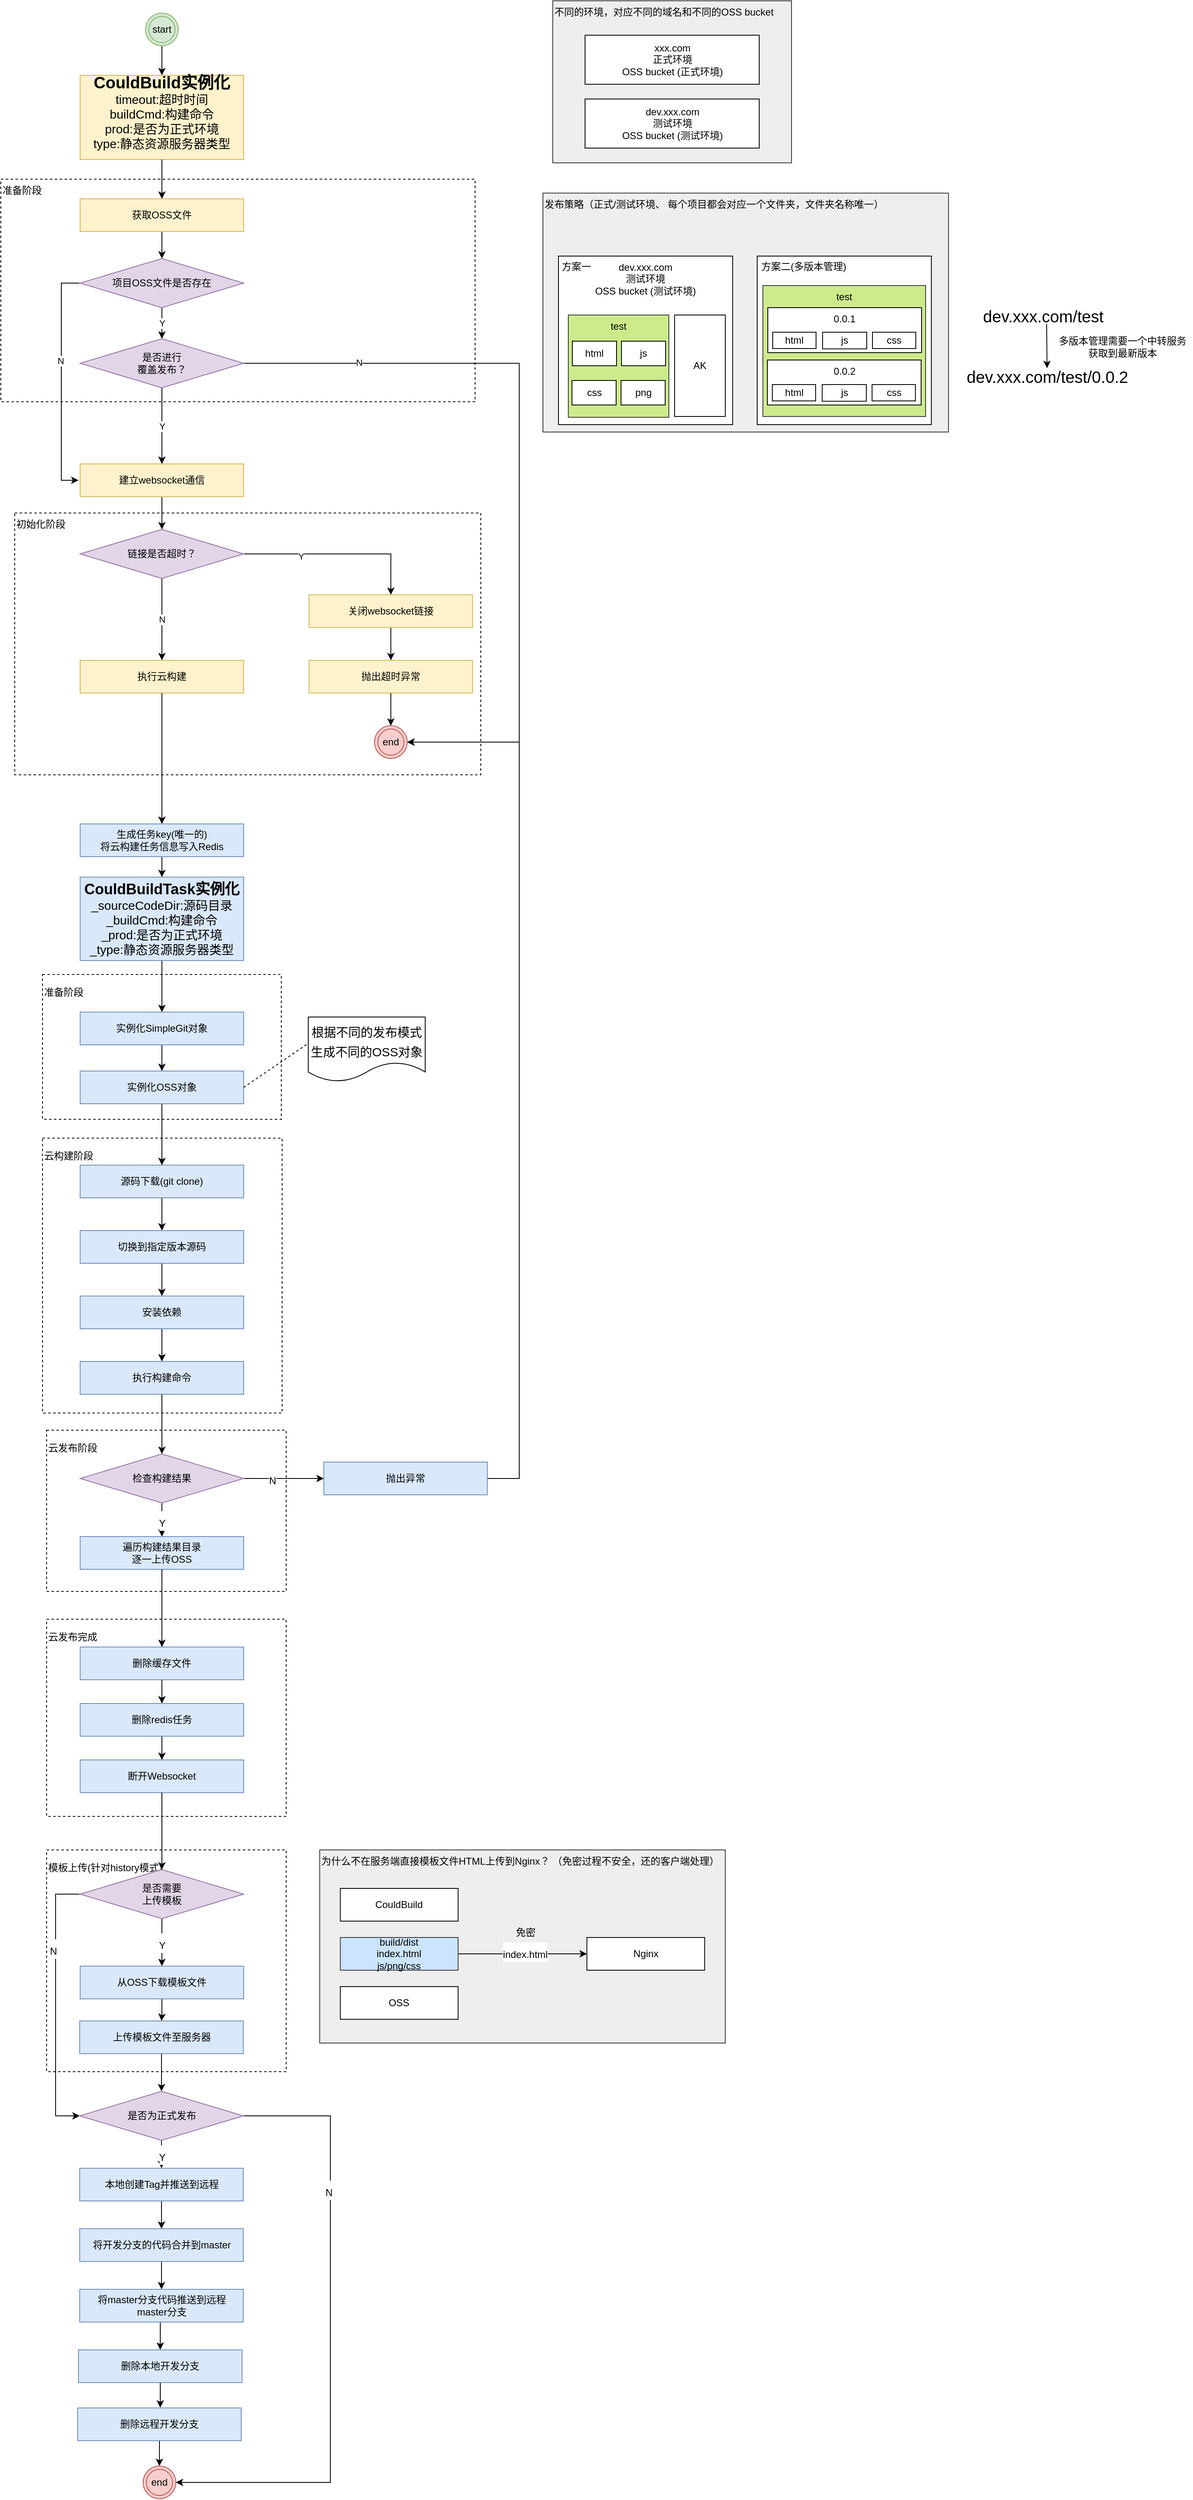 <mxfile pages="2">
    <diagram id="IBQZI41ahbL6v4eiihAE" name="Page-1">
        <mxGraphModel dx="756" dy="567" grid="0" gridSize="10" guides="1" tooltips="1" connect="1" arrows="1" fold="1" page="1" pageScale="1" pageWidth="827" pageHeight="1169" math="0" shadow="0">
            <root>
                <mxCell id="0"/>
                <mxCell id="1" parent="0"/>
                <mxCell id="qSnYGOkir1fBpxPiwANk-56" value="&lt;span style=&quot;font-size: 12px&quot;&gt;云发布阶段&lt;/span&gt;" style="rounded=0;whiteSpace=wrap;html=1;dashed=1;fontSize=20;align=left;verticalAlign=top;" parent="1" vertex="1">
                    <mxGeometry x="159" y="1772" width="293" height="197" as="geometry"/>
                </mxCell>
                <mxCell id="qSnYGOkir1fBpxPiwANk-53" value="&lt;font style=&quot;font-size: 12px ; line-height: 0%&quot;&gt;云构建阶段&lt;/font&gt;" style="rounded=0;whiteSpace=wrap;html=1;dashed=1;fontSize=20;align=left;verticalAlign=top;" parent="1" vertex="1">
                    <mxGeometry x="154" y="1415" width="293" height="336" as="geometry"/>
                </mxCell>
                <mxCell id="qSnYGOkir1fBpxPiwANk-46" value="&lt;font style=&quot;font-size: 12px&quot;&gt;准备阶段&lt;/font&gt;" style="rounded=0;whiteSpace=wrap;html=1;fontSize=20;align=left;dashed=1;verticalAlign=top;" parent="1" vertex="1">
                    <mxGeometry x="154" y="1215" width="292" height="177" as="geometry"/>
                </mxCell>
                <mxCell id="qSnYGOkir1fBpxPiwANk-4" value="不同的环境，对应不同的域名和不同的OSS bucket" style="rounded=0;whiteSpace=wrap;html=1;align=left;verticalAlign=top;fillColor=#eeeeee;strokeColor=#36393d;" parent="1" vertex="1">
                    <mxGeometry x="778" y="25" width="292" height="198" as="geometry"/>
                </mxCell>
                <mxCell id="m2YZCSiyMXtV6KDsE4Pd-18" value="初始化阶段" style="rounded=0;whiteSpace=wrap;html=1;align=left;verticalAlign=top;dashed=1;" parent="1" vertex="1">
                    <mxGeometry x="120" y="651" width="570" height="320" as="geometry"/>
                </mxCell>
                <mxCell id="m2YZCSiyMXtV6KDsE4Pd-10" value="" style="edgeStyle=orthogonalEdgeStyle;rounded=0;orthogonalLoop=1;jettySize=auto;html=1;" parent="1" source="m2YZCSiyMXtV6KDsE4Pd-1" target="m2YZCSiyMXtV6KDsE4Pd-2" edge="1">
                    <mxGeometry relative="1" as="geometry"/>
                </mxCell>
                <mxCell id="m2YZCSiyMXtV6KDsE4Pd-1" value="start" style="ellipse;shape=doubleEllipse;whiteSpace=wrap;html=1;aspect=fixed;fillColor=#d5e8d4;strokeColor=#82b366;" parent="1" vertex="1">
                    <mxGeometry x="280" y="40" width="40" height="40" as="geometry"/>
                </mxCell>
                <mxCell id="m2YZCSiyMXtV6KDsE4Pd-2" value="&lt;font&gt;&lt;b style=&quot;font-size: 20px&quot;&gt;CouldBuild实例化&lt;/b&gt;&lt;br&gt;&lt;font style=&quot;font-size: 15px&quot;&gt;timeout:超时时间&lt;br&gt;&lt;/font&gt;&lt;span style=&quot;font-size: 15px&quot;&gt;buildCmd:构建命令&lt;br&gt;&lt;/span&gt;&lt;font style=&quot;font-size: 15px&quot;&gt;prod:是否为正式环境&lt;br&gt;type:静态资源服务器类型&lt;br&gt;&lt;/font&gt;&lt;br&gt;&lt;/font&gt;" style="rounded=0;whiteSpace=wrap;html=1;fillColor=#fff2cc;strokeColor=#d6b656;" parent="1" vertex="1">
                    <mxGeometry x="200" y="116" width="200" height="103" as="geometry"/>
                </mxCell>
                <mxCell id="m2YZCSiyMXtV6KDsE4Pd-12" value="" style="edgeStyle=orthogonalEdgeStyle;rounded=0;orthogonalLoop=1;jettySize=auto;html=1;" parent="1" source="m2YZCSiyMXtV6KDsE4Pd-3" target="m2YZCSiyMXtV6KDsE4Pd-4" edge="1">
                    <mxGeometry relative="1" as="geometry"/>
                </mxCell>
                <mxCell id="m2YZCSiyMXtV6KDsE4Pd-3" value="建立websocket通信" style="rounded=0;whiteSpace=wrap;html=1;fillColor=#fff2cc;strokeColor=#d6b656;" parent="1" vertex="1">
                    <mxGeometry x="200" y="591" width="200" height="40" as="geometry"/>
                </mxCell>
                <mxCell id="m2YZCSiyMXtV6KDsE4Pd-13" value="N" style="edgeStyle=orthogonalEdgeStyle;rounded=0;orthogonalLoop=1;jettySize=auto;html=1;" parent="1" source="m2YZCSiyMXtV6KDsE4Pd-4" target="m2YZCSiyMXtV6KDsE4Pd-9" edge="1">
                    <mxGeometry relative="1" as="geometry"/>
                </mxCell>
                <mxCell id="m2YZCSiyMXtV6KDsE4Pd-14" style="edgeStyle=orthogonalEdgeStyle;rounded=0;orthogonalLoop=1;jettySize=auto;html=1;exitX=1;exitY=0.5;exitDx=0;exitDy=0;" parent="1" source="m2YZCSiyMXtV6KDsE4Pd-4" target="m2YZCSiyMXtV6KDsE4Pd-5" edge="1">
                    <mxGeometry relative="1" as="geometry"/>
                </mxCell>
                <mxCell id="m2YZCSiyMXtV6KDsE4Pd-17" value="Y" style="edgeLabel;html=1;align=center;verticalAlign=middle;resizable=0;points=[];" parent="m2YZCSiyMXtV6KDsE4Pd-14" vertex="1" connectable="0">
                    <mxGeometry x="-0.393" y="-3" relative="1" as="geometry">
                        <mxPoint as="offset"/>
                    </mxGeometry>
                </mxCell>
                <mxCell id="m2YZCSiyMXtV6KDsE4Pd-4" value="链接是否超时？" style="rhombus;whiteSpace=wrap;html=1;fillColor=#e1d5e7;strokeColor=#9673a6;" parent="1" vertex="1">
                    <mxGeometry x="200" y="671" width="200" height="60" as="geometry"/>
                </mxCell>
                <mxCell id="m2YZCSiyMXtV6KDsE4Pd-15" value="" style="edgeStyle=orthogonalEdgeStyle;rounded=0;orthogonalLoop=1;jettySize=auto;html=1;" parent="1" source="m2YZCSiyMXtV6KDsE4Pd-5" target="m2YZCSiyMXtV6KDsE4Pd-6" edge="1">
                    <mxGeometry relative="1" as="geometry"/>
                </mxCell>
                <mxCell id="m2YZCSiyMXtV6KDsE4Pd-5" value="关闭websocket链接" style="rounded=0;whiteSpace=wrap;html=1;fillColor=#fff2cc;strokeColor=#d6b656;" parent="1" vertex="1">
                    <mxGeometry x="480" y="751" width="200" height="40" as="geometry"/>
                </mxCell>
                <mxCell id="m2YZCSiyMXtV6KDsE4Pd-16" value="" style="edgeStyle=orthogonalEdgeStyle;rounded=0;orthogonalLoop=1;jettySize=auto;html=1;" parent="1" source="m2YZCSiyMXtV6KDsE4Pd-6" target="m2YZCSiyMXtV6KDsE4Pd-7" edge="1">
                    <mxGeometry relative="1" as="geometry"/>
                </mxCell>
                <mxCell id="m2YZCSiyMXtV6KDsE4Pd-6" value="抛出超时异常" style="rounded=0;whiteSpace=wrap;html=1;fillColor=#fff2cc;strokeColor=#d6b656;" parent="1" vertex="1">
                    <mxGeometry x="480" y="831" width="200" height="40" as="geometry"/>
                </mxCell>
                <mxCell id="m2YZCSiyMXtV6KDsE4Pd-7" value="end" style="ellipse;shape=doubleEllipse;whiteSpace=wrap;html=1;aspect=fixed;fillColor=#f8cecc;strokeColor=#b85450;" parent="1" vertex="1">
                    <mxGeometry x="560" y="911" width="40" height="40" as="geometry"/>
                </mxCell>
                <mxCell id="m2YZCSiyMXtV6KDsE4Pd-27" style="edgeStyle=orthogonalEdgeStyle;rounded=0;orthogonalLoop=1;jettySize=auto;html=1;exitX=0.5;exitY=1;exitDx=0;exitDy=0;" parent="1" source="m2YZCSiyMXtV6KDsE4Pd-9" target="m2YZCSiyMXtV6KDsE4Pd-19" edge="1">
                    <mxGeometry relative="1" as="geometry"/>
                </mxCell>
                <mxCell id="m2YZCSiyMXtV6KDsE4Pd-9" value="执行云构建" style="rounded=0;whiteSpace=wrap;html=1;fillColor=#fff2cc;strokeColor=#d6b656;" parent="1" vertex="1">
                    <mxGeometry x="200" y="831" width="200" height="40" as="geometry"/>
                </mxCell>
                <mxCell id="m2YZCSiyMXtV6KDsE4Pd-28" value="" style="edgeStyle=orthogonalEdgeStyle;rounded=0;orthogonalLoop=1;jettySize=auto;html=1;" parent="1" source="m2YZCSiyMXtV6KDsE4Pd-19" target="m2YZCSiyMXtV6KDsE4Pd-20" edge="1">
                    <mxGeometry relative="1" as="geometry"/>
                </mxCell>
                <mxCell id="m2YZCSiyMXtV6KDsE4Pd-19" value="生成任务key(唯一的)&lt;br&gt;将云构建任务信息写入Redis" style="rounded=0;whiteSpace=wrap;html=1;fillColor=#dae8fc;strokeColor=#6c8ebf;" parent="1" vertex="1">
                    <mxGeometry x="200" y="1031" width="200" height="40" as="geometry"/>
                </mxCell>
                <mxCell id="m2YZCSiyMXtV6KDsE4Pd-29" value="" style="edgeStyle=orthogonalEdgeStyle;rounded=0;orthogonalLoop=1;jettySize=auto;html=1;" parent="1" source="m2YZCSiyMXtV6KDsE4Pd-20" target="m2YZCSiyMXtV6KDsE4Pd-21" edge="1">
                    <mxGeometry relative="1" as="geometry"/>
                </mxCell>
                <mxCell id="m2YZCSiyMXtV6KDsE4Pd-20" value="&lt;font&gt;&lt;b&gt;&lt;font style=&quot;font-size: 18px&quot;&gt;CouldBuildTask实例化&lt;/font&gt;&lt;/b&gt;&lt;br&gt;&lt;font style=&quot;font-size: 15px&quot;&gt;_sourceCodeDir:源码目录&lt;br&gt;&lt;/font&gt;&lt;span style=&quot;font-size: 15px&quot;&gt;_buildCmd:构建命令&lt;br&gt;&lt;/span&gt;&lt;font style=&quot;font-size: 15px&quot;&gt;_prod:是否为正式环境&lt;br&gt;&lt;/font&gt;&lt;span style=&quot;font-size: 15px&quot;&gt;_type:静态资源服务器类型&lt;/span&gt;&lt;br style=&quot;font-size: 15px&quot;&gt;&lt;/font&gt;" style="rounded=0;whiteSpace=wrap;html=1;fillColor=#dae8fc;strokeColor=#6c8ebf;" parent="1" vertex="1">
                    <mxGeometry x="200" y="1096" width="200" height="102" as="geometry"/>
                </mxCell>
                <mxCell id="qSnYGOkir1fBpxPiwANk-52" style="edgeStyle=orthogonalEdgeStyle;rounded=0;orthogonalLoop=1;jettySize=auto;html=1;entryX=0.5;entryY=0;entryDx=0;entryDy=0;fontSize=20;" parent="1" source="m2YZCSiyMXtV6KDsE4Pd-21" target="qSnYGOkir1fBpxPiwANk-44" edge="1">
                    <mxGeometry relative="1" as="geometry"/>
                </mxCell>
                <mxCell id="m2YZCSiyMXtV6KDsE4Pd-21" value="实例化SimpleGit对象" style="rounded=0;whiteSpace=wrap;html=1;fillColor=#dae8fc;strokeColor=#6c8ebf;" parent="1" vertex="1">
                    <mxGeometry x="200" y="1261" width="200" height="40" as="geometry"/>
                </mxCell>
                <mxCell id="m2YZCSiyMXtV6KDsE4Pd-31" value="" style="edgeStyle=orthogonalEdgeStyle;rounded=0;orthogonalLoop=1;jettySize=auto;html=1;" parent="1" source="m2YZCSiyMXtV6KDsE4Pd-22" target="m2YZCSiyMXtV6KDsE4Pd-23" edge="1">
                    <mxGeometry relative="1" as="geometry"/>
                </mxCell>
                <mxCell id="m2YZCSiyMXtV6KDsE4Pd-22" value="源码下载(git clone)" style="rounded=0;whiteSpace=wrap;html=1;fillColor=#dae8fc;strokeColor=#6c8ebf;" parent="1" vertex="1">
                    <mxGeometry x="200" y="1448" width="200" height="40" as="geometry"/>
                </mxCell>
                <mxCell id="m2YZCSiyMXtV6KDsE4Pd-32" value="" style="edgeStyle=orthogonalEdgeStyle;rounded=0;orthogonalLoop=1;jettySize=auto;html=1;" parent="1" source="m2YZCSiyMXtV6KDsE4Pd-23" target="m2YZCSiyMXtV6KDsE4Pd-24" edge="1">
                    <mxGeometry relative="1" as="geometry"/>
                </mxCell>
                <mxCell id="m2YZCSiyMXtV6KDsE4Pd-23" value="切换到指定版本源码" style="rounded=0;whiteSpace=wrap;html=1;fillColor=#dae8fc;strokeColor=#6c8ebf;" parent="1" vertex="1">
                    <mxGeometry x="200" y="1528" width="200" height="40" as="geometry"/>
                </mxCell>
                <mxCell id="m2YZCSiyMXtV6KDsE4Pd-33" value="" style="edgeStyle=orthogonalEdgeStyle;rounded=0;orthogonalLoop=1;jettySize=auto;html=1;" parent="1" source="m2YZCSiyMXtV6KDsE4Pd-24" target="m2YZCSiyMXtV6KDsE4Pd-25" edge="1">
                    <mxGeometry relative="1" as="geometry"/>
                </mxCell>
                <mxCell id="m2YZCSiyMXtV6KDsE4Pd-24" value="安装依赖" style="rounded=0;whiteSpace=wrap;html=1;fillColor=#dae8fc;strokeColor=#6c8ebf;" parent="1" vertex="1">
                    <mxGeometry x="200" y="1608" width="200" height="40" as="geometry"/>
                </mxCell>
                <mxCell id="qSnYGOkir1fBpxPiwANk-57" style="edgeStyle=orthogonalEdgeStyle;rounded=0;orthogonalLoop=1;jettySize=auto;html=1;fontSize=20;" parent="1" source="m2YZCSiyMXtV6KDsE4Pd-25" target="qSnYGOkir1fBpxPiwANk-54" edge="1">
                    <mxGeometry relative="1" as="geometry"/>
                </mxCell>
                <mxCell id="m2YZCSiyMXtV6KDsE4Pd-25" value="执行构建命令" style="rounded=0;whiteSpace=wrap;html=1;fillColor=#dae8fc;strokeColor=#6c8ebf;" parent="1" vertex="1">
                    <mxGeometry x="200" y="1688" width="200" height="40" as="geometry"/>
                </mxCell>
                <mxCell id="qSnYGOkir1fBpxPiwANk-1" value="xxx.com&lt;br&gt;正式环境&lt;br&gt;OSS bucket (正式环境)" style="rounded=0;whiteSpace=wrap;html=1;" parent="1" vertex="1">
                    <mxGeometry x="817.5" y="67" width="213" height="60" as="geometry"/>
                </mxCell>
                <mxCell id="qSnYGOkir1fBpxPiwANk-3" value="dev.xxx.com&lt;br&gt;测试环境&lt;br&gt;OSS bucket (测试环境)" style="rounded=0;whiteSpace=wrap;html=1;" parent="1" vertex="1">
                    <mxGeometry x="817.5" y="145" width="213" height="60" as="geometry"/>
                </mxCell>
                <mxCell id="qSnYGOkir1fBpxPiwANk-5" value="准备阶段" style="rounded=0;whiteSpace=wrap;html=1;align=left;verticalAlign=top;dashed=1;" parent="1" vertex="1">
                    <mxGeometry x="103" y="243" width="580" height="272" as="geometry"/>
                </mxCell>
                <mxCell id="qSnYGOkir1fBpxPiwANk-11" value="" style="edgeStyle=orthogonalEdgeStyle;rounded=0;orthogonalLoop=1;jettySize=auto;html=1;" parent="1" source="qSnYGOkir1fBpxPiwANk-6" target="qSnYGOkir1fBpxPiwANk-8" edge="1">
                    <mxGeometry relative="1" as="geometry"/>
                </mxCell>
                <mxCell id="qSnYGOkir1fBpxPiwANk-6" value="获取OSS文件" style="rounded=0;whiteSpace=wrap;html=1;fillColor=#fff2cc;strokeColor=#d6b656;" parent="1" vertex="1">
                    <mxGeometry x="200" y="267" width="200" height="40" as="geometry"/>
                </mxCell>
                <mxCell id="qSnYGOkir1fBpxPiwANk-7" style="edgeStyle=orthogonalEdgeStyle;rounded=0;orthogonalLoop=1;jettySize=auto;html=1;entryX=0.5;entryY=0;entryDx=0;entryDy=0;" parent="1" source="m2YZCSiyMXtV6KDsE4Pd-2" target="qSnYGOkir1fBpxPiwANk-6" edge="1">
                    <mxGeometry relative="1" as="geometry"/>
                </mxCell>
                <mxCell id="qSnYGOkir1fBpxPiwANk-10" value="Y" style="edgeStyle=orthogonalEdgeStyle;rounded=0;orthogonalLoop=1;jettySize=auto;html=1;" parent="1" source="qSnYGOkir1fBpxPiwANk-8" target="qSnYGOkir1fBpxPiwANk-9" edge="1">
                    <mxGeometry relative="1" as="geometry"/>
                </mxCell>
                <mxCell id="qSnYGOkir1fBpxPiwANk-12" style="edgeStyle=orthogonalEdgeStyle;rounded=0;orthogonalLoop=1;jettySize=auto;html=1;" parent="1" source="qSnYGOkir1fBpxPiwANk-8" edge="1">
                    <mxGeometry relative="1" as="geometry">
                        <mxPoint x="198" y="611" as="targetPoint"/>
                        <Array as="points">
                            <mxPoint x="177" y="370"/>
                            <mxPoint x="177" y="611"/>
                            <mxPoint x="198" y="611"/>
                        </Array>
                    </mxGeometry>
                </mxCell>
                <mxCell id="qSnYGOkir1fBpxPiwANk-14" value="N" style="edgeLabel;html=1;align=center;verticalAlign=middle;resizable=0;points=[];" parent="qSnYGOkir1fBpxPiwANk-12" vertex="1" connectable="0">
                    <mxGeometry x="-0.177" y="-1" relative="1" as="geometry">
                        <mxPoint as="offset"/>
                    </mxGeometry>
                </mxCell>
                <mxCell id="qSnYGOkir1fBpxPiwANk-8" value="项目OSS文件是否存在" style="rhombus;whiteSpace=wrap;html=1;fillColor=#e1d5e7;strokeColor=#9673a6;" parent="1" vertex="1">
                    <mxGeometry x="200" y="340" width="200" height="60" as="geometry"/>
                </mxCell>
                <mxCell id="qSnYGOkir1fBpxPiwANk-13" value="Y" style="edgeStyle=orthogonalEdgeStyle;rounded=0;orthogonalLoop=1;jettySize=auto;html=1;entryX=0.5;entryY=0;entryDx=0;entryDy=0;" parent="1" source="qSnYGOkir1fBpxPiwANk-9" target="m2YZCSiyMXtV6KDsE4Pd-3" edge="1">
                    <mxGeometry relative="1" as="geometry"/>
                </mxCell>
                <mxCell id="qSnYGOkir1fBpxPiwANk-15" style="edgeStyle=orthogonalEdgeStyle;rounded=0;orthogonalLoop=1;jettySize=auto;html=1;entryX=1;entryY=0.5;entryDx=0;entryDy=0;" parent="1" source="qSnYGOkir1fBpxPiwANk-9" target="m2YZCSiyMXtV6KDsE4Pd-7" edge="1">
                    <mxGeometry relative="1" as="geometry">
                        <Array as="points">
                            <mxPoint x="737" y="468"/>
                            <mxPoint x="737" y="931"/>
                        </Array>
                    </mxGeometry>
                </mxCell>
                <mxCell id="qSnYGOkir1fBpxPiwANk-16" value="N" style="edgeLabel;html=1;align=center;verticalAlign=middle;resizable=0;points=[];" parent="qSnYGOkir1fBpxPiwANk-15" vertex="1" connectable="0">
                    <mxGeometry x="-0.7" y="1" relative="1" as="geometry">
                        <mxPoint as="offset"/>
                    </mxGeometry>
                </mxCell>
                <mxCell id="qSnYGOkir1fBpxPiwANk-9" value="是否进行&lt;br&gt;覆盖发布？" style="rhombus;whiteSpace=wrap;html=1;fillColor=#e1d5e7;strokeColor=#9673a6;" parent="1" vertex="1">
                    <mxGeometry x="200" y="438" width="200" height="60" as="geometry"/>
                </mxCell>
                <mxCell id="qSnYGOkir1fBpxPiwANk-17" value="发布策略（正式/测试环境、 每个项目都会对应一个文件夹，文件夹名称唯一）" style="rounded=0;whiteSpace=wrap;html=1;align=left;verticalAlign=top;fillColor=#eeeeee;strokeColor=#36393d;" parent="1" vertex="1">
                    <mxGeometry x="766" y="260" width="496" height="292" as="geometry"/>
                </mxCell>
                <mxCell id="qSnYGOkir1fBpxPiwANk-18" value="dev.xxx.com&lt;br&gt;测试环境&lt;br&gt;OSS bucket (测试环境)" style="rounded=0;whiteSpace=wrap;html=1;verticalAlign=top;align=center;" parent="1" vertex="1">
                    <mxGeometry x="785" y="337" width="213" height="206" as="geometry"/>
                </mxCell>
                <mxCell id="qSnYGOkir1fBpxPiwANk-19" value="方案一" style="text;html=1;strokeColor=none;fillColor=none;align=center;verticalAlign=middle;whiteSpace=wrap;rounded=0;" parent="1" vertex="1">
                    <mxGeometry x="787" y="340" width="40" height="20" as="geometry"/>
                </mxCell>
                <mxCell id="qSnYGOkir1fBpxPiwANk-20" value="test" style="rounded=0;whiteSpace=wrap;html=1;align=center;verticalAlign=top;fillColor=#cdeb8b;strokeColor=#36393d;" parent="1" vertex="1">
                    <mxGeometry x="797" y="409" width="123" height="125" as="geometry"/>
                </mxCell>
                <mxCell id="qSnYGOkir1fBpxPiwANk-21" value="html" style="rounded=0;whiteSpace=wrap;html=1;align=center;" parent="1" vertex="1">
                    <mxGeometry x="802" y="441" width="54" height="30" as="geometry"/>
                </mxCell>
                <mxCell id="qSnYGOkir1fBpxPiwANk-22" value="js" style="rounded=0;whiteSpace=wrap;html=1;align=center;" parent="1" vertex="1">
                    <mxGeometry x="862" y="441" width="54" height="30" as="geometry"/>
                </mxCell>
                <mxCell id="qSnYGOkir1fBpxPiwANk-23" value="css" style="rounded=0;whiteSpace=wrap;html=1;align=center;" parent="1" vertex="1">
                    <mxGeometry x="801.5" y="489" width="54" height="30" as="geometry"/>
                </mxCell>
                <mxCell id="qSnYGOkir1fBpxPiwANk-24" value="png" style="rounded=0;whiteSpace=wrap;html=1;align=center;" parent="1" vertex="1">
                    <mxGeometry x="861.5" y="489" width="54" height="30" as="geometry"/>
                </mxCell>
                <mxCell id="qSnYGOkir1fBpxPiwANk-25" value="AK" style="rounded=0;whiteSpace=wrap;html=1;align=center;" parent="1" vertex="1">
                    <mxGeometry x="927" y="409" width="62" height="124" as="geometry"/>
                </mxCell>
                <mxCell id="qSnYGOkir1fBpxPiwANk-26" value="" style="rounded=0;whiteSpace=wrap;html=1;verticalAlign=top;align=center;" parent="1" vertex="1">
                    <mxGeometry x="1028" y="337" width="213" height="206" as="geometry"/>
                </mxCell>
                <mxCell id="qSnYGOkir1fBpxPiwANk-27" value="方案二(多版本管理)" style="text;html=1;strokeColor=none;fillColor=none;align=left;verticalAlign=middle;whiteSpace=wrap;rounded=0;" parent="1" vertex="1">
                    <mxGeometry x="1030.5" y="340" width="208.5" height="20" as="geometry"/>
                </mxCell>
                <mxCell id="qSnYGOkir1fBpxPiwANk-28" value="test" style="rounded=0;whiteSpace=wrap;html=1;align=center;verticalAlign=top;fillColor=#cdeb8b;strokeColor=#36393d;" parent="1" vertex="1">
                    <mxGeometry x="1035" y="373" width="199" height="160" as="geometry"/>
                </mxCell>
                <mxCell id="qSnYGOkir1fBpxPiwANk-30" value="0.0.1" style="rounded=0;whiteSpace=wrap;html=1;align=center;verticalAlign=top;" parent="1" vertex="1">
                    <mxGeometry x="1041" y="400" width="188" height="55" as="geometry"/>
                </mxCell>
                <mxCell id="qSnYGOkir1fBpxPiwANk-32" value="html" style="rounded=0;whiteSpace=wrap;html=1;align=center;" parent="1" vertex="1">
                    <mxGeometry x="1047" y="430" width="53" height="20" as="geometry"/>
                </mxCell>
                <mxCell id="qSnYGOkir1fBpxPiwANk-33" value="js" style="rounded=0;whiteSpace=wrap;html=1;align=center;" parent="1" vertex="1">
                    <mxGeometry x="1108" y="430" width="54" height="20.38" as="geometry"/>
                </mxCell>
                <mxCell id="qSnYGOkir1fBpxPiwANk-34" value="css" style="rounded=0;whiteSpace=wrap;html=1;align=center;" parent="1" vertex="1">
                    <mxGeometry x="1169" y="430" width="53" height="20" as="geometry"/>
                </mxCell>
                <mxCell id="qSnYGOkir1fBpxPiwANk-36" value="0.0.2" style="rounded=0;whiteSpace=wrap;html=1;align=center;verticalAlign=top;" parent="1" vertex="1">
                    <mxGeometry x="1040.5" y="464" width="188" height="55" as="geometry"/>
                </mxCell>
                <mxCell id="qSnYGOkir1fBpxPiwANk-37" value="html" style="rounded=0;whiteSpace=wrap;html=1;align=center;" parent="1" vertex="1">
                    <mxGeometry x="1046.5" y="494" width="53" height="20" as="geometry"/>
                </mxCell>
                <mxCell id="qSnYGOkir1fBpxPiwANk-38" value="js" style="rounded=0;whiteSpace=wrap;html=1;align=center;" parent="1" vertex="1">
                    <mxGeometry x="1107.5" y="494" width="54" height="20.38" as="geometry"/>
                </mxCell>
                <mxCell id="qSnYGOkir1fBpxPiwANk-39" value="css" style="rounded=0;whiteSpace=wrap;html=1;align=center;" parent="1" vertex="1">
                    <mxGeometry x="1168.5" y="494" width="53" height="20" as="geometry"/>
                </mxCell>
                <mxCell id="qSnYGOkir1fBpxPiwANk-40" value="多版本管理需要一个中转服务&lt;br&gt;获取到最新版本" style="text;html=1;strokeColor=none;fillColor=none;align=center;verticalAlign=middle;whiteSpace=wrap;rounded=0;" parent="1" vertex="1">
                    <mxGeometry x="1390" y="438" width="170" height="20" as="geometry"/>
                </mxCell>
                <mxCell id="qSnYGOkir1fBpxPiwANk-41" value="dev.xxx.com/test" style="text;html=1;strokeColor=none;fillColor=none;align=center;verticalAlign=middle;whiteSpace=wrap;rounded=0;fontSize=20;" parent="1" vertex="1">
                    <mxGeometry x="1309" y="400" width="138" height="20" as="geometry"/>
                </mxCell>
                <mxCell id="qSnYGOkir1fBpxPiwANk-42" value="dev.xxx.com/test/0.0.2" style="text;html=1;strokeColor=none;fillColor=none;align=center;verticalAlign=middle;whiteSpace=wrap;rounded=0;fontSize=20;" parent="1" vertex="1">
                    <mxGeometry x="1313.5" y="474" width="138" height="20" as="geometry"/>
                </mxCell>
                <mxCell id="qSnYGOkir1fBpxPiwANk-43" value="" style="endArrow=classic;html=1;fontSize=15;entryX=0.5;entryY=0;entryDx=0;entryDy=0;" parent="1" target="qSnYGOkir1fBpxPiwANk-42" edge="1">
                    <mxGeometry width="50" height="50" relative="1" as="geometry">
                        <mxPoint x="1382" y="420" as="sourcePoint"/>
                        <mxPoint x="1432" y="370" as="targetPoint"/>
                    </mxGeometry>
                </mxCell>
                <mxCell id="qSnYGOkir1fBpxPiwANk-51" style="edgeStyle=orthogonalEdgeStyle;rounded=0;orthogonalLoop=1;jettySize=auto;html=1;fontSize=20;" parent="1" source="qSnYGOkir1fBpxPiwANk-44" target="m2YZCSiyMXtV6KDsE4Pd-22" edge="1">
                    <mxGeometry relative="1" as="geometry"/>
                </mxCell>
                <mxCell id="qSnYGOkir1fBpxPiwANk-44" value="实例化OSS对象" style="rounded=0;whiteSpace=wrap;html=1;fillColor=#dae8fc;strokeColor=#6c8ebf;" parent="1" vertex="1">
                    <mxGeometry x="200" y="1333" width="200" height="40" as="geometry"/>
                </mxCell>
                <mxCell id="qSnYGOkir1fBpxPiwANk-45" value="&lt;font style=&quot;font-size: 15px&quot;&gt;根据不同的发布模式生成不同的OSS对象&lt;/font&gt;" style="shape=document;whiteSpace=wrap;html=1;boundedLbl=1;fontSize=20;align=center;" parent="1" vertex="1">
                    <mxGeometry x="479" y="1267" width="143" height="79" as="geometry"/>
                </mxCell>
                <mxCell id="qSnYGOkir1fBpxPiwANk-48" value="" style="endArrow=none;html=1;fontSize=20;entryX=-0.01;entryY=0.42;entryDx=0;entryDy=0;entryPerimeter=0;exitX=1;exitY=0.5;exitDx=0;exitDy=0;dashed=1;" parent="1" source="qSnYGOkir1fBpxPiwANk-44" target="qSnYGOkir1fBpxPiwANk-45" edge="1">
                    <mxGeometry width="50" height="50" relative="1" as="geometry">
                        <mxPoint x="412" y="1372" as="sourcePoint"/>
                        <mxPoint x="462" y="1322" as="targetPoint"/>
                    </mxGeometry>
                </mxCell>
                <mxCell id="qSnYGOkir1fBpxPiwANk-50" value="" style="edgeStyle=orthogonalEdgeStyle;rounded=0;orthogonalLoop=1;jettySize=auto;html=1;fontSize=20;strokeColor=none;" parent="1" source="qSnYGOkir1fBpxPiwANk-44" target="m2YZCSiyMXtV6KDsE4Pd-22" edge="1">
                    <mxGeometry relative="1" as="geometry"/>
                </mxCell>
                <mxCell id="qSnYGOkir1fBpxPiwANk-59" value="&lt;span style=&quot;font-size: 12px&quot;&gt;Y&lt;/span&gt;" style="edgeStyle=orthogonalEdgeStyle;rounded=0;orthogonalLoop=1;jettySize=auto;html=1;fontSize=20;" parent="1" source="qSnYGOkir1fBpxPiwANk-54" target="qSnYGOkir1fBpxPiwANk-55" edge="1">
                    <mxGeometry relative="1" as="geometry"/>
                </mxCell>
                <mxCell id="qSnYGOkir1fBpxPiwANk-61" style="edgeStyle=orthogonalEdgeStyle;rounded=0;orthogonalLoop=1;jettySize=auto;html=1;entryX=0;entryY=0.5;entryDx=0;entryDy=0;fontSize=20;" parent="1" source="qSnYGOkir1fBpxPiwANk-54" target="qSnYGOkir1fBpxPiwANk-60" edge="1">
                    <mxGeometry relative="1" as="geometry"/>
                </mxCell>
                <mxCell id="qSnYGOkir1fBpxPiwANk-62" value="&lt;font style=&quot;font-size: 12px&quot;&gt;N&lt;/font&gt;" style="edgeLabel;html=1;align=center;verticalAlign=middle;resizable=0;points=[];fontSize=20;" parent="qSnYGOkir1fBpxPiwANk-61" vertex="1" connectable="0">
                    <mxGeometry x="-0.298" y="1" relative="1" as="geometry">
                        <mxPoint as="offset"/>
                    </mxGeometry>
                </mxCell>
                <mxCell id="qSnYGOkir1fBpxPiwANk-54" value="检查构建结果" style="rhombus;whiteSpace=wrap;html=1;fillColor=#e1d5e7;strokeColor=#9673a6;" parent="1" vertex="1">
                    <mxGeometry x="200" y="1801" width="200" height="60" as="geometry"/>
                </mxCell>
                <mxCell id="qSnYGOkir1fBpxPiwANk-55" value="遍历构建结果目录&lt;br&gt;逐一上传OSS" style="rounded=0;whiteSpace=wrap;html=1;fillColor=#dae8fc;strokeColor=#6c8ebf;" parent="1" vertex="1">
                    <mxGeometry x="200" y="1902" width="200" height="40" as="geometry"/>
                </mxCell>
                <mxCell id="qSnYGOkir1fBpxPiwANk-63" style="edgeStyle=orthogonalEdgeStyle;rounded=0;orthogonalLoop=1;jettySize=auto;html=1;fontSize=20;" parent="1" source="qSnYGOkir1fBpxPiwANk-60" target="m2YZCSiyMXtV6KDsE4Pd-7" edge="1">
                    <mxGeometry relative="1" as="geometry">
                        <Array as="points">
                            <mxPoint x="737" y="1831"/>
                            <mxPoint x="737" y="931"/>
                        </Array>
                    </mxGeometry>
                </mxCell>
                <mxCell id="qSnYGOkir1fBpxPiwANk-60" value="抛出异常" style="rounded=0;whiteSpace=wrap;html=1;fillColor=#dae8fc;strokeColor=#6c8ebf;" parent="1" vertex="1">
                    <mxGeometry x="498" y="1811" width="200" height="40" as="geometry"/>
                </mxCell>
                <mxCell id="qSnYGOkir1fBpxPiwANk-64" value="&lt;span style=&quot;font-size: 12px&quot;&gt;云发布完成&lt;/span&gt;" style="rounded=0;whiteSpace=wrap;html=1;dashed=1;fontSize=20;align=left;verticalAlign=top;" parent="1" vertex="1">
                    <mxGeometry x="159" y="2003" width="293" height="241" as="geometry"/>
                </mxCell>
                <mxCell id="qSnYGOkir1fBpxPiwANk-70" style="edgeStyle=orthogonalEdgeStyle;rounded=0;orthogonalLoop=1;jettySize=auto;html=1;exitX=0.5;exitY=1;exitDx=0;exitDy=0;fontSize=20;" parent="1" source="qSnYGOkir1fBpxPiwANk-65" target="qSnYGOkir1fBpxPiwANk-66" edge="1">
                    <mxGeometry relative="1" as="geometry"/>
                </mxCell>
                <mxCell id="qSnYGOkir1fBpxPiwANk-65" value="删除缓存文件" style="rounded=0;whiteSpace=wrap;html=1;fillColor=#dae8fc;strokeColor=#6c8ebf;" parent="1" vertex="1">
                    <mxGeometry x="200" y="2037" width="200" height="40" as="geometry"/>
                </mxCell>
                <mxCell id="qSnYGOkir1fBpxPiwANk-71" value="" style="edgeStyle=orthogonalEdgeStyle;rounded=0;orthogonalLoop=1;jettySize=auto;html=1;fontSize=20;" parent="1" source="qSnYGOkir1fBpxPiwANk-66" target="qSnYGOkir1fBpxPiwANk-67" edge="1">
                    <mxGeometry relative="1" as="geometry"/>
                </mxCell>
                <mxCell id="qSnYGOkir1fBpxPiwANk-66" value="删除redis任务" style="rounded=0;whiteSpace=wrap;html=1;fillColor=#dae8fc;strokeColor=#6c8ebf;" parent="1" vertex="1">
                    <mxGeometry x="200" y="2106" width="200" height="40" as="geometry"/>
                </mxCell>
                <mxCell id="qSnYGOkir1fBpxPiwANk-67" value="断开Websocket" style="rounded=0;whiteSpace=wrap;html=1;fillColor=#dae8fc;strokeColor=#6c8ebf;" parent="1" vertex="1">
                    <mxGeometry x="200" y="2175" width="200" height="40" as="geometry"/>
                </mxCell>
                <mxCell id="qSnYGOkir1fBpxPiwANk-68" style="edgeStyle=orthogonalEdgeStyle;rounded=0;orthogonalLoop=1;jettySize=auto;html=1;fontSize=20;" parent="1" source="qSnYGOkir1fBpxPiwANk-55" target="qSnYGOkir1fBpxPiwANk-65" edge="1">
                    <mxGeometry relative="1" as="geometry"/>
                </mxCell>
                <mxCell id="qSnYGOkir1fBpxPiwANk-72" value="&lt;span style=&quot;font-size: 12px&quot;&gt;模板上传(针对history模式)&lt;/span&gt;" style="rounded=0;whiteSpace=wrap;html=1;dashed=1;fontSize=20;align=left;verticalAlign=top;" parent="1" vertex="1">
                    <mxGeometry x="159" y="2285" width="293" height="271" as="geometry"/>
                </mxCell>
                <mxCell id="qSnYGOkir1fBpxPiwANk-78" value="&lt;font style=&quot;font-size: 12px&quot;&gt;Y&lt;/font&gt;" style="edgeStyle=orthogonalEdgeStyle;rounded=0;orthogonalLoop=1;jettySize=auto;html=1;exitX=0.5;exitY=1;exitDx=0;exitDy=0;entryX=0.5;entryY=0;entryDx=0;entryDy=0;fontSize=20;" parent="1" source="qSnYGOkir1fBpxPiwANk-73" target="qSnYGOkir1fBpxPiwANk-75" edge="1">
                    <mxGeometry relative="1" as="geometry"/>
                </mxCell>
                <mxCell id="qSnYGOkir1fBpxPiwANk-93" style="edgeStyle=orthogonalEdgeStyle;rounded=0;orthogonalLoop=1;jettySize=auto;html=1;entryX=0;entryY=0.5;entryDx=0;entryDy=0;fontSize=20;" parent="1" source="qSnYGOkir1fBpxPiwANk-73" target="qSnYGOkir1fBpxPiwANk-92" edge="1">
                    <mxGeometry relative="1" as="geometry">
                        <Array as="points">
                            <mxPoint x="170" y="2339"/>
                            <mxPoint x="170" y="2610"/>
                        </Array>
                    </mxGeometry>
                </mxCell>
                <mxCell id="SbMf66g8NGsm5fZxXJFm-1" value="&lt;font style=&quot;font-size: 12px&quot;&gt;N&lt;/font&gt;" style="edgeLabel;html=1;align=center;verticalAlign=middle;resizable=0;points=[];fontSize=20;" parent="qSnYGOkir1fBpxPiwANk-93" vertex="1" connectable="0">
                    <mxGeometry x="-0.422" y="-3" relative="1" as="geometry">
                        <mxPoint as="offset"/>
                    </mxGeometry>
                </mxCell>
                <mxCell id="qSnYGOkir1fBpxPiwANk-73" value="是否需要&lt;br&gt;上传模板" style="rhombus;whiteSpace=wrap;html=1;fillColor=#e1d5e7;strokeColor=#9673a6;" parent="1" vertex="1">
                    <mxGeometry x="200" y="2309" width="200" height="60" as="geometry"/>
                </mxCell>
                <mxCell id="qSnYGOkir1fBpxPiwANk-74" style="edgeStyle=orthogonalEdgeStyle;rounded=0;orthogonalLoop=1;jettySize=auto;html=1;fontSize=20;" parent="1" source="qSnYGOkir1fBpxPiwANk-67" target="qSnYGOkir1fBpxPiwANk-73" edge="1">
                    <mxGeometry relative="1" as="geometry"/>
                </mxCell>
                <mxCell id="qSnYGOkir1fBpxPiwANk-79" style="edgeStyle=orthogonalEdgeStyle;rounded=0;orthogonalLoop=1;jettySize=auto;html=1;entryX=0.5;entryY=0;entryDx=0;entryDy=0;fontSize=20;" parent="1" source="qSnYGOkir1fBpxPiwANk-75" target="qSnYGOkir1fBpxPiwANk-76" edge="1">
                    <mxGeometry relative="1" as="geometry"/>
                </mxCell>
                <mxCell id="qSnYGOkir1fBpxPiwANk-75" value="从OSS下载模板文件&lt;span style=&quot;color: rgba(0 , 0 , 0 , 0) ; font-family: monospace ; font-size: 0px&quot;&gt;%3CmxGraphModel%3E%3Croot%3E%3CmxCell%20id%3D%220%22%2F%3E%3CmxCell%20id%3D%221%22%20parent%3D%220%22%2F%3E%3CmxCell%20id%3D%222%22%20value%3D%22%E6%96%AD%E5%BC%80Websocket%22%20style%3D%22rounded%3D0%3BwhiteSpace%3Dwrap%3Bhtml%3D1%3BfillColor%3D%23dae8fc%3BstrokeColor%3D%236c8ebf%3B%22%20vertex%3D%221%22%20parent%3D%221%22%3E%3CmxGeometry%20x%3D%22200%22%20y%3D%222175%22%20width%3D%22200%22%20height%3D%2240%22%20as%3D%22geometry%22%2F%3E%3C%2FmxCell%3E%3C%2Froot%3E%3C%2FmxGraphModel%3E&lt;/span&gt;" style="rounded=0;whiteSpace=wrap;html=1;fillColor=#dae8fc;strokeColor=#6c8ebf;" parent="1" vertex="1">
                    <mxGeometry x="200" y="2427" width="200" height="40" as="geometry"/>
                </mxCell>
                <mxCell id="SbMf66g8NGsm5fZxXJFm-2" style="edgeStyle=orthogonalEdgeStyle;rounded=0;orthogonalLoop=1;jettySize=auto;html=1;entryX=0.5;entryY=0;entryDx=0;entryDy=0;fontSize=20;" parent="1" source="qSnYGOkir1fBpxPiwANk-76" target="qSnYGOkir1fBpxPiwANk-92" edge="1">
                    <mxGeometry relative="1" as="geometry"/>
                </mxCell>
                <mxCell id="qSnYGOkir1fBpxPiwANk-76" value="上传模板文件至服务器" style="rounded=0;whiteSpace=wrap;html=1;fillColor=#dae8fc;strokeColor=#6c8ebf;" parent="1" vertex="1">
                    <mxGeometry x="199.5" y="2494" width="200" height="40" as="geometry"/>
                </mxCell>
                <mxCell id="qSnYGOkir1fBpxPiwANk-80" value="为什么不在服务端直接模板文件HTML上传到Nginx？ （免密过程不安全，还的客户端处理）" style="rounded=0;whiteSpace=wrap;html=1;align=left;verticalAlign=top;fillColor=#eeeeee;strokeColor=#36393d;" parent="1" vertex="1">
                    <mxGeometry x="493" y="2285" width="496" height="236" as="geometry"/>
                </mxCell>
                <mxCell id="qSnYGOkir1fBpxPiwANk-82" value="CouldBuild" style="rounded=0;whiteSpace=wrap;html=1;" parent="1" vertex="1">
                    <mxGeometry x="518.25" y="2332" width="144" height="40" as="geometry"/>
                </mxCell>
                <mxCell id="qSnYGOkir1fBpxPiwANk-87" value="" style="edgeStyle=orthogonalEdgeStyle;rounded=0;orthogonalLoop=1;jettySize=auto;html=1;fontSize=20;" parent="1" source="qSnYGOkir1fBpxPiwANk-83" target="qSnYGOkir1fBpxPiwANk-86" edge="1">
                    <mxGeometry relative="1" as="geometry"/>
                </mxCell>
                <mxCell id="qSnYGOkir1fBpxPiwANk-88" value="&lt;font style=&quot;font-size: 12px&quot;&gt;index.html&lt;/font&gt;" style="edgeLabel;html=1;align=center;verticalAlign=middle;resizable=0;points=[];fontSize=20;" parent="qSnYGOkir1fBpxPiwANk-87" vertex="1" connectable="0">
                    <mxGeometry x="-0.337" y="1" relative="1" as="geometry">
                        <mxPoint x="29" y="-2" as="offset"/>
                    </mxGeometry>
                </mxCell>
                <mxCell id="qSnYGOkir1fBpxPiwANk-83" value="build/dist&lt;br&gt;index.html&lt;br&gt;js/png/css" style="rounded=0;whiteSpace=wrap;html=1;fillColor=#cce5ff;strokeColor=#36393d;" parent="1" vertex="1">
                    <mxGeometry x="518.25" y="2392" width="144" height="40" as="geometry"/>
                </mxCell>
                <mxCell id="qSnYGOkir1fBpxPiwANk-84" value="OSS" style="rounded=0;whiteSpace=wrap;html=1;" parent="1" vertex="1">
                    <mxGeometry x="518.25" y="2452" width="144" height="40" as="geometry"/>
                </mxCell>
                <mxCell id="qSnYGOkir1fBpxPiwANk-86" value="Nginx" style="rounded=0;whiteSpace=wrap;html=1;" parent="1" vertex="1">
                    <mxGeometry x="819.75" y="2392" width="144" height="40" as="geometry"/>
                </mxCell>
                <mxCell id="qSnYGOkir1fBpxPiwANk-89" value="&lt;font style=&quot;font-size: 12px&quot;&gt;免密&lt;/font&gt;" style="text;html=1;strokeColor=none;fillColor=none;align=center;verticalAlign=middle;whiteSpace=wrap;rounded=0;dashed=1;fontSize=20;" parent="1" vertex="1">
                    <mxGeometry x="712.25" y="2372" width="66" height="20" as="geometry"/>
                </mxCell>
                <mxCell id="SbMf66g8NGsm5fZxXJFm-4" value="&lt;font style=&quot;font-size: 12px&quot;&gt;Y&lt;/font&gt;" style="edgeStyle=orthogonalEdgeStyle;rounded=0;orthogonalLoop=1;jettySize=auto;html=1;fontSize=20;" parent="1" source="qSnYGOkir1fBpxPiwANk-92" target="SbMf66g8NGsm5fZxXJFm-3" edge="1">
                    <mxGeometry relative="1" as="geometry"/>
                </mxCell>
                <mxCell id="SbMf66g8NGsm5fZxXJFm-17" style="edgeStyle=orthogonalEdgeStyle;rounded=0;orthogonalLoop=1;jettySize=auto;html=1;entryX=1;entryY=0.5;entryDx=0;entryDy=0;fontSize=20;" parent="1" source="qSnYGOkir1fBpxPiwANk-92" target="SbMf66g8NGsm5fZxXJFm-15" edge="1">
                    <mxGeometry relative="1" as="geometry">
                        <Array as="points">
                            <mxPoint x="506" y="2610"/>
                            <mxPoint x="506" y="3058"/>
                        </Array>
                    </mxGeometry>
                </mxCell>
                <mxCell id="SbMf66g8NGsm5fZxXJFm-19" value="&lt;font style=&quot;font-size: 12px&quot;&gt;N&lt;/font&gt;" style="edgeLabel;html=1;align=center;verticalAlign=middle;resizable=0;points=[];fontSize=20;" parent="SbMf66g8NGsm5fZxXJFm-17" vertex="1" connectable="0">
                    <mxGeometry x="-0.471" y="-2" relative="1" as="geometry">
                        <mxPoint as="offset"/>
                    </mxGeometry>
                </mxCell>
                <mxCell id="qSnYGOkir1fBpxPiwANk-92" value="是否为正式发布" style="rhombus;whiteSpace=wrap;html=1;fillColor=#e1d5e7;strokeColor=#9673a6;" parent="1" vertex="1">
                    <mxGeometry x="199.5" y="2580" width="200" height="60" as="geometry"/>
                </mxCell>
                <mxCell id="SbMf66g8NGsm5fZxXJFm-9" style="edgeStyle=orthogonalEdgeStyle;rounded=0;orthogonalLoop=1;jettySize=auto;html=1;exitX=0.5;exitY=1;exitDx=0;exitDy=0;entryX=0.5;entryY=0;entryDx=0;entryDy=0;fontSize=20;" parent="1" source="SbMf66g8NGsm5fZxXJFm-3" target="SbMf66g8NGsm5fZxXJFm-5" edge="1">
                    <mxGeometry relative="1" as="geometry"/>
                </mxCell>
                <mxCell id="SbMf66g8NGsm5fZxXJFm-3" value="本地创建Tag并推送到远程" style="rounded=0;whiteSpace=wrap;html=1;fillColor=#dae8fc;strokeColor=#6c8ebf;" parent="1" vertex="1">
                    <mxGeometry x="199.5" y="2674" width="200" height="40" as="geometry"/>
                </mxCell>
                <mxCell id="SbMf66g8NGsm5fZxXJFm-10" style="edgeStyle=orthogonalEdgeStyle;rounded=0;orthogonalLoop=1;jettySize=auto;html=1;exitX=0.5;exitY=1;exitDx=0;exitDy=0;fontSize=20;" parent="1" source="SbMf66g8NGsm5fZxXJFm-5" target="SbMf66g8NGsm5fZxXJFm-6" edge="1">
                    <mxGeometry relative="1" as="geometry"/>
                </mxCell>
                <mxCell id="SbMf66g8NGsm5fZxXJFm-5" value="将开发分支的代码合并到master" style="rounded=0;whiteSpace=wrap;html=1;fillColor=#dae8fc;strokeColor=#6c8ebf;" parent="1" vertex="1">
                    <mxGeometry x="199.5" y="2748" width="200" height="40" as="geometry"/>
                </mxCell>
                <mxCell id="SbMf66g8NGsm5fZxXJFm-13" style="edgeStyle=orthogonalEdgeStyle;rounded=0;orthogonalLoop=1;jettySize=auto;html=1;exitX=0.5;exitY=1;exitDx=0;exitDy=0;entryX=0.5;entryY=0;entryDx=0;entryDy=0;fontSize=20;" parent="1" source="SbMf66g8NGsm5fZxXJFm-6" target="SbMf66g8NGsm5fZxXJFm-11" edge="1">
                    <mxGeometry relative="1" as="geometry"/>
                </mxCell>
                <mxCell id="SbMf66g8NGsm5fZxXJFm-6" value="将master分支代码推送到远程&lt;br&gt;master分支" style="rounded=0;whiteSpace=wrap;html=1;fillColor=#dae8fc;strokeColor=#6c8ebf;" parent="1" vertex="1">
                    <mxGeometry x="199.5" y="2822" width="200" height="40" as="geometry"/>
                </mxCell>
                <mxCell id="SbMf66g8NGsm5fZxXJFm-14" style="edgeStyle=orthogonalEdgeStyle;rounded=0;orthogonalLoop=1;jettySize=auto;html=1;exitX=0.5;exitY=1;exitDx=0;exitDy=0;fontSize=20;" parent="1" source="SbMf66g8NGsm5fZxXJFm-11" edge="1">
                    <mxGeometry relative="1" as="geometry">
                        <mxPoint x="298" y="2966.6" as="targetPoint"/>
                    </mxGeometry>
                </mxCell>
                <mxCell id="SbMf66g8NGsm5fZxXJFm-11" value="删除本地开发分支" style="rounded=0;whiteSpace=wrap;html=1;fillColor=#dae8fc;strokeColor=#6c8ebf;" parent="1" vertex="1">
                    <mxGeometry x="198" y="2896" width="200" height="40" as="geometry"/>
                </mxCell>
                <mxCell id="SbMf66g8NGsm5fZxXJFm-16" style="edgeStyle=orthogonalEdgeStyle;rounded=0;orthogonalLoop=1;jettySize=auto;html=1;exitX=0.5;exitY=1;exitDx=0;exitDy=0;fontSize=20;" parent="1" source="SbMf66g8NGsm5fZxXJFm-12" target="SbMf66g8NGsm5fZxXJFm-15" edge="1">
                    <mxGeometry relative="1" as="geometry"/>
                </mxCell>
                <mxCell id="SbMf66g8NGsm5fZxXJFm-12" value="删除远程开发分支" style="rounded=0;whiteSpace=wrap;html=1;fillColor=#dae8fc;strokeColor=#6c8ebf;" parent="1" vertex="1">
                    <mxGeometry x="197" y="2967" width="200" height="40" as="geometry"/>
                </mxCell>
                <mxCell id="SbMf66g8NGsm5fZxXJFm-15" value="end" style="ellipse;shape=doubleEllipse;whiteSpace=wrap;html=1;aspect=fixed;fillColor=#f8cecc;strokeColor=#b85450;" parent="1" vertex="1">
                    <mxGeometry x="277" y="3038" width="40" height="40" as="geometry"/>
                </mxCell>
            </root>
        </mxGraphModel>
    </diagram>
    <diagram id="Jr0c2OJ4pG5sgU_J8VH0" name="Page-2">
        <mxGraphModel dx="1024" dy="584" grid="1" gridSize="10" guides="1" tooltips="1" connect="1" arrows="1" fold="1" page="1" pageScale="1" pageWidth="827" pageHeight="1169" math="0" shadow="0">
            <root>
                <mxCell id="B8yvkEJ-SJ3EnKrpKtnB-0"/>
                <mxCell id="B8yvkEJ-SJ3EnKrpKtnB-1" parent="B8yvkEJ-SJ3EnKrpKtnB-0"/>
            </root>
        </mxGraphModel>
    </diagram>
</mxfile>